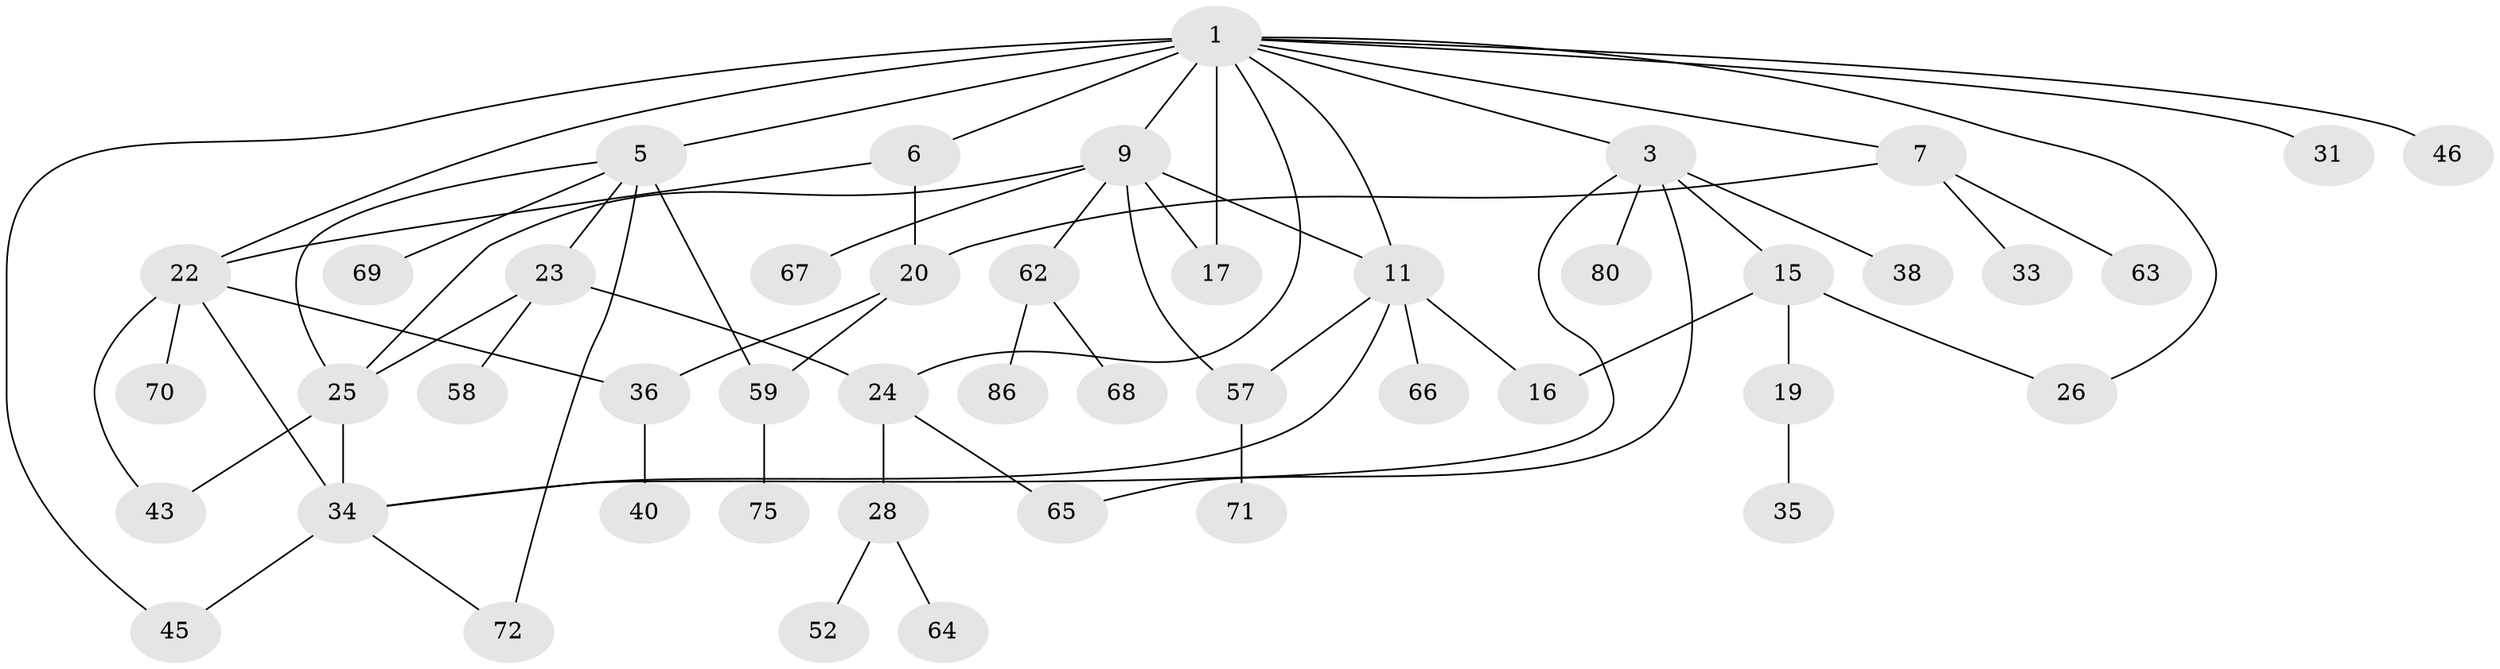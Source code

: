 // original degree distribution, {3: 0.18478260869565216, 8: 0.021739130434782608, 5: 0.03260869565217391, 9: 0.010869565217391304, 4: 0.15217391304347827, 7: 0.010869565217391304, 2: 0.21739130434782608, 1: 0.3695652173913043}
// Generated by graph-tools (version 1.1) at 2025/13/03/09/25 04:13:35]
// undirected, 46 vertices, 64 edges
graph export_dot {
graph [start="1"]
  node [color=gray90,style=filled];
  1 [super="+2+4"];
  3 [super="+49+14"];
  5 [super="+41+8+13+10"];
  6 [super="+42"];
  7 [super="+27"];
  9 [super="+54+84"];
  11 [super="+48+76"];
  15;
  16;
  17;
  19;
  20 [super="+78+21"];
  22 [super="+37+77"];
  23 [super="+47"];
  24;
  25 [super="+56+29+82"];
  26;
  28 [super="+30"];
  31 [super="+50"];
  33 [super="+85"];
  34 [super="+39"];
  35;
  36 [super="+44"];
  38;
  40;
  43;
  45;
  46;
  52;
  57;
  58;
  59;
  62;
  63;
  64;
  65 [super="+87"];
  66;
  67;
  68;
  69;
  70;
  71 [super="+88"];
  72 [super="+79"];
  75;
  80;
  86;
  1 -- 5 [weight=2];
  1 -- 3;
  1 -- 7;
  1 -- 11;
  1 -- 45;
  1 -- 22 [weight=2];
  1 -- 26;
  1 -- 31;
  1 -- 6;
  1 -- 9;
  1 -- 46;
  1 -- 17;
  1 -- 24;
  3 -- 34;
  3 -- 80;
  3 -- 65;
  3 -- 38;
  3 -- 15;
  5 -- 23;
  5 -- 72;
  5 -- 59;
  5 -- 25;
  5 -- 69;
  6 -- 20;
  6 -- 22;
  7 -- 63;
  7 -- 33;
  7 -- 20;
  9 -- 62;
  9 -- 67;
  9 -- 57;
  9 -- 11 [weight=2];
  9 -- 17;
  9 -- 25;
  11 -- 66;
  11 -- 57;
  11 -- 16;
  11 -- 34;
  15 -- 16;
  15 -- 19;
  15 -- 26;
  19 -- 35;
  20 -- 36;
  20 -- 59;
  22 -- 36;
  22 -- 70;
  22 -- 43;
  22 -- 34 [weight=2];
  23 -- 25;
  23 -- 24;
  23 -- 58;
  24 -- 28;
  24 -- 65;
  25 -- 43;
  25 -- 34;
  28 -- 52;
  28 -- 64;
  34 -- 72;
  34 -- 45;
  36 -- 40;
  57 -- 71;
  59 -- 75;
  62 -- 68;
  62 -- 86;
}
